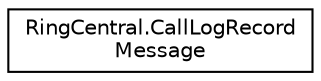 digraph "Graphical Class Hierarchy"
{
 // LATEX_PDF_SIZE
  edge [fontname="Helvetica",fontsize="10",labelfontname="Helvetica",labelfontsize="10"];
  node [fontname="Helvetica",fontsize="10",shape=record];
  rankdir="LR";
  Node0 [label="RingCentral.CallLogRecord\lMessage",height=0.2,width=0.4,color="black", fillcolor="white", style="filled",URL="$classRingCentral_1_1CallLogRecordMessage.html",tooltip="Linked message (Fax/Voicemail)"];
}
